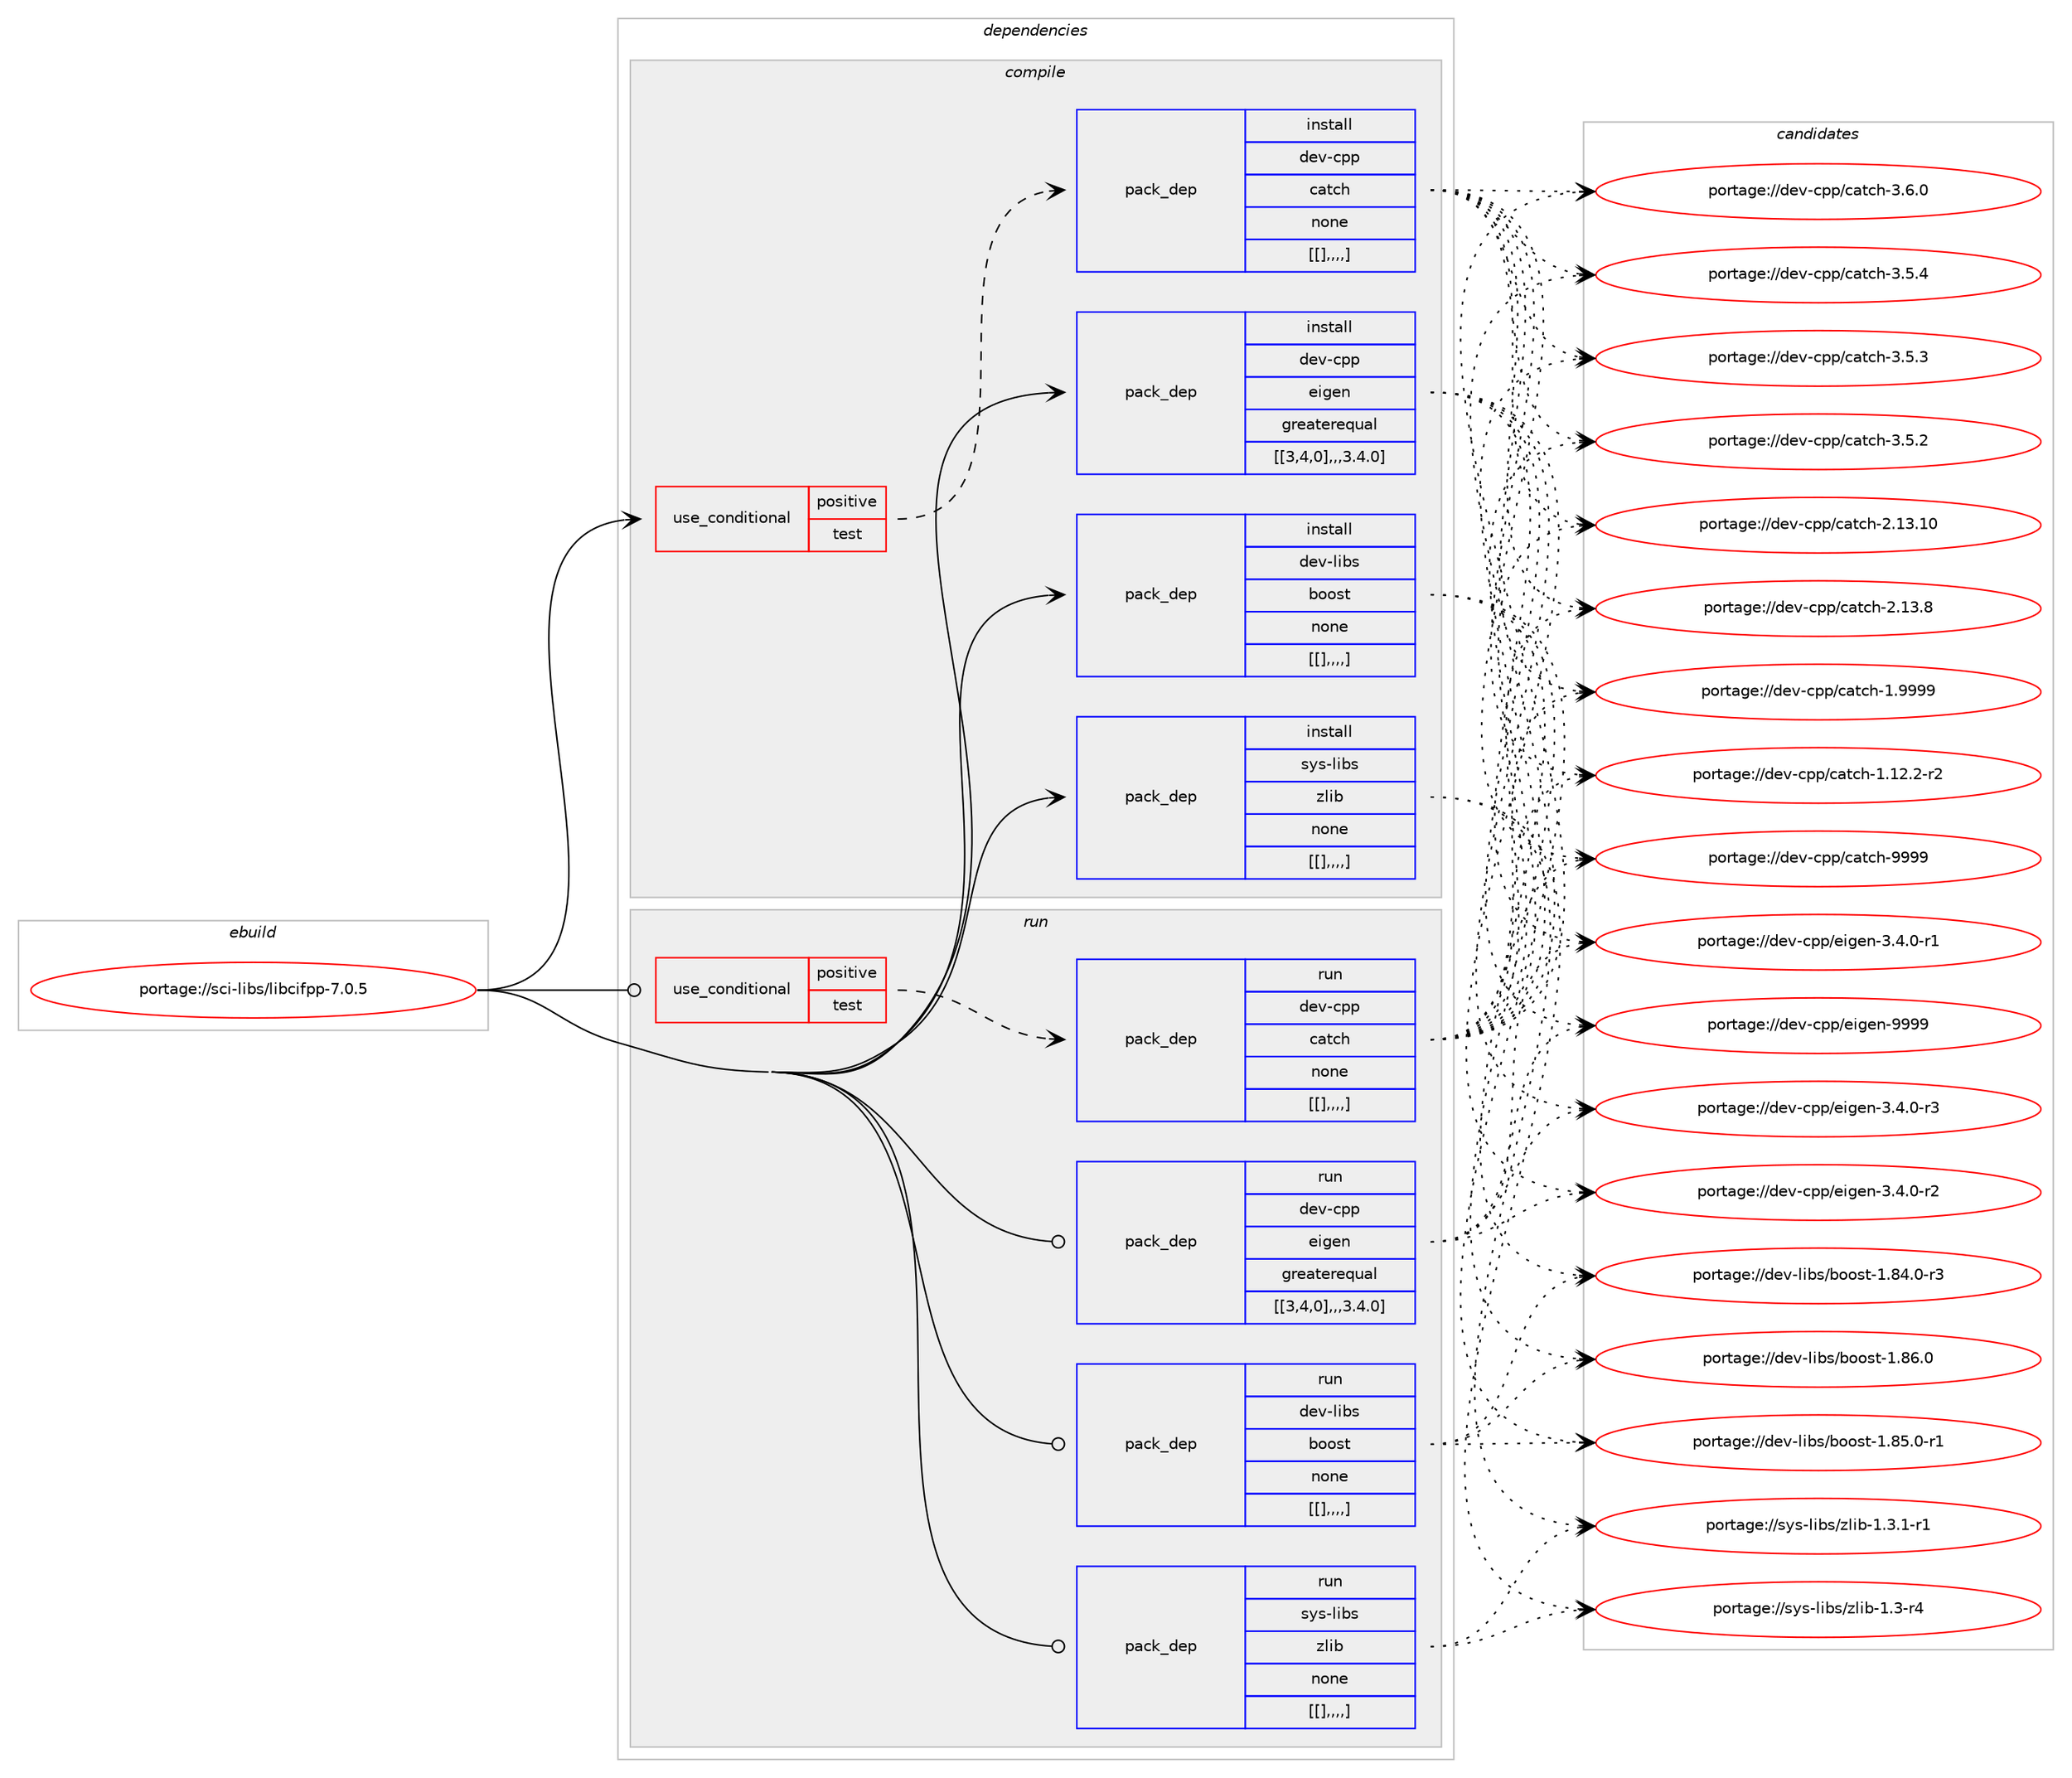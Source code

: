 digraph prolog {

# *************
# Graph options
# *************

newrank=true;
concentrate=true;
compound=true;
graph [rankdir=LR,fontname=Helvetica,fontsize=10,ranksep=1.5];#, ranksep=2.5, nodesep=0.2];
edge  [arrowhead=vee];
node  [fontname=Helvetica,fontsize=10];

# **********
# The ebuild
# **********

subgraph cluster_leftcol {
color=gray;
label=<<i>ebuild</i>>;
id [label="portage://sci-libs/libcifpp-7.0.5", color=red, width=4, href="../sci-libs/libcifpp-7.0.5.svg"];
}

# ****************
# The dependencies
# ****************

subgraph cluster_midcol {
color=gray;
label=<<i>dependencies</i>>;
subgraph cluster_compile {
fillcolor="#eeeeee";
style=filled;
label=<<i>compile</i>>;
subgraph cond110502 {
dependency418945 [label=<<TABLE BORDER="0" CELLBORDER="1" CELLSPACING="0" CELLPADDING="4"><TR><TD ROWSPAN="3" CELLPADDING="10">use_conditional</TD></TR><TR><TD>positive</TD></TR><TR><TD>test</TD></TR></TABLE>>, shape=none, color=red];
subgraph pack305433 {
dependency418946 [label=<<TABLE BORDER="0" CELLBORDER="1" CELLSPACING="0" CELLPADDING="4" WIDTH="220"><TR><TD ROWSPAN="6" CELLPADDING="30">pack_dep</TD></TR><TR><TD WIDTH="110">install</TD></TR><TR><TD>dev-cpp</TD></TR><TR><TD>catch</TD></TR><TR><TD>none</TD></TR><TR><TD>[[],,,,]</TD></TR></TABLE>>, shape=none, color=blue];
}
dependency418945:e -> dependency418946:w [weight=20,style="dashed",arrowhead="vee"];
}
id:e -> dependency418945:w [weight=20,style="solid",arrowhead="vee"];
subgraph pack305434 {
dependency418947 [label=<<TABLE BORDER="0" CELLBORDER="1" CELLSPACING="0" CELLPADDING="4" WIDTH="220"><TR><TD ROWSPAN="6" CELLPADDING="30">pack_dep</TD></TR><TR><TD WIDTH="110">install</TD></TR><TR><TD>dev-cpp</TD></TR><TR><TD>eigen</TD></TR><TR><TD>greaterequal</TD></TR><TR><TD>[[3,4,0],,,3.4.0]</TD></TR></TABLE>>, shape=none, color=blue];
}
id:e -> dependency418947:w [weight=20,style="solid",arrowhead="vee"];
subgraph pack305435 {
dependency418948 [label=<<TABLE BORDER="0" CELLBORDER="1" CELLSPACING="0" CELLPADDING="4" WIDTH="220"><TR><TD ROWSPAN="6" CELLPADDING="30">pack_dep</TD></TR><TR><TD WIDTH="110">install</TD></TR><TR><TD>dev-libs</TD></TR><TR><TD>boost</TD></TR><TR><TD>none</TD></TR><TR><TD>[[],,,,]</TD></TR></TABLE>>, shape=none, color=blue];
}
id:e -> dependency418948:w [weight=20,style="solid",arrowhead="vee"];
subgraph pack305436 {
dependency418949 [label=<<TABLE BORDER="0" CELLBORDER="1" CELLSPACING="0" CELLPADDING="4" WIDTH="220"><TR><TD ROWSPAN="6" CELLPADDING="30">pack_dep</TD></TR><TR><TD WIDTH="110">install</TD></TR><TR><TD>sys-libs</TD></TR><TR><TD>zlib</TD></TR><TR><TD>none</TD></TR><TR><TD>[[],,,,]</TD></TR></TABLE>>, shape=none, color=blue];
}
id:e -> dependency418949:w [weight=20,style="solid",arrowhead="vee"];
}
subgraph cluster_compileandrun {
fillcolor="#eeeeee";
style=filled;
label=<<i>compile and run</i>>;
}
subgraph cluster_run {
fillcolor="#eeeeee";
style=filled;
label=<<i>run</i>>;
subgraph cond110503 {
dependency418950 [label=<<TABLE BORDER="0" CELLBORDER="1" CELLSPACING="0" CELLPADDING="4"><TR><TD ROWSPAN="3" CELLPADDING="10">use_conditional</TD></TR><TR><TD>positive</TD></TR><TR><TD>test</TD></TR></TABLE>>, shape=none, color=red];
subgraph pack305437 {
dependency418951 [label=<<TABLE BORDER="0" CELLBORDER="1" CELLSPACING="0" CELLPADDING="4" WIDTH="220"><TR><TD ROWSPAN="6" CELLPADDING="30">pack_dep</TD></TR><TR><TD WIDTH="110">run</TD></TR><TR><TD>dev-cpp</TD></TR><TR><TD>catch</TD></TR><TR><TD>none</TD></TR><TR><TD>[[],,,,]</TD></TR></TABLE>>, shape=none, color=blue];
}
dependency418950:e -> dependency418951:w [weight=20,style="dashed",arrowhead="vee"];
}
id:e -> dependency418950:w [weight=20,style="solid",arrowhead="odot"];
subgraph pack305438 {
dependency418952 [label=<<TABLE BORDER="0" CELLBORDER="1" CELLSPACING="0" CELLPADDING="4" WIDTH="220"><TR><TD ROWSPAN="6" CELLPADDING="30">pack_dep</TD></TR><TR><TD WIDTH="110">run</TD></TR><TR><TD>dev-cpp</TD></TR><TR><TD>eigen</TD></TR><TR><TD>greaterequal</TD></TR><TR><TD>[[3,4,0],,,3.4.0]</TD></TR></TABLE>>, shape=none, color=blue];
}
id:e -> dependency418952:w [weight=20,style="solid",arrowhead="odot"];
subgraph pack305439 {
dependency418953 [label=<<TABLE BORDER="0" CELLBORDER="1" CELLSPACING="0" CELLPADDING="4" WIDTH="220"><TR><TD ROWSPAN="6" CELLPADDING="30">pack_dep</TD></TR><TR><TD WIDTH="110">run</TD></TR><TR><TD>dev-libs</TD></TR><TR><TD>boost</TD></TR><TR><TD>none</TD></TR><TR><TD>[[],,,,]</TD></TR></TABLE>>, shape=none, color=blue];
}
id:e -> dependency418953:w [weight=20,style="solid",arrowhead="odot"];
subgraph pack305440 {
dependency418954 [label=<<TABLE BORDER="0" CELLBORDER="1" CELLSPACING="0" CELLPADDING="4" WIDTH="220"><TR><TD ROWSPAN="6" CELLPADDING="30">pack_dep</TD></TR><TR><TD WIDTH="110">run</TD></TR><TR><TD>sys-libs</TD></TR><TR><TD>zlib</TD></TR><TR><TD>none</TD></TR><TR><TD>[[],,,,]</TD></TR></TABLE>>, shape=none, color=blue];
}
id:e -> dependency418954:w [weight=20,style="solid",arrowhead="odot"];
}
}

# **************
# The candidates
# **************

subgraph cluster_choices {
rank=same;
color=gray;
label=<<i>candidates</i>>;

subgraph choice305433 {
color=black;
nodesep=1;
choice1001011184599112112479997116991044557575757 [label="portage://dev-cpp/catch-9999", color=red, width=4,href="../dev-cpp/catch-9999.svg"];
choice100101118459911211247999711699104455146544648 [label="portage://dev-cpp/catch-3.6.0", color=red, width=4,href="../dev-cpp/catch-3.6.0.svg"];
choice100101118459911211247999711699104455146534652 [label="portage://dev-cpp/catch-3.5.4", color=red, width=4,href="../dev-cpp/catch-3.5.4.svg"];
choice100101118459911211247999711699104455146534651 [label="portage://dev-cpp/catch-3.5.3", color=red, width=4,href="../dev-cpp/catch-3.5.3.svg"];
choice100101118459911211247999711699104455146534650 [label="portage://dev-cpp/catch-3.5.2", color=red, width=4,href="../dev-cpp/catch-3.5.2.svg"];
choice1001011184599112112479997116991044550464951464948 [label="portage://dev-cpp/catch-2.13.10", color=red, width=4,href="../dev-cpp/catch-2.13.10.svg"];
choice10010111845991121124799971169910445504649514656 [label="portage://dev-cpp/catch-2.13.8", color=red, width=4,href="../dev-cpp/catch-2.13.8.svg"];
choice10010111845991121124799971169910445494657575757 [label="portage://dev-cpp/catch-1.9999", color=red, width=4,href="../dev-cpp/catch-1.9999.svg"];
choice100101118459911211247999711699104454946495046504511450 [label="portage://dev-cpp/catch-1.12.2-r2", color=red, width=4,href="../dev-cpp/catch-1.12.2-r2.svg"];
dependency418946:e -> choice1001011184599112112479997116991044557575757:w [style=dotted,weight="100"];
dependency418946:e -> choice100101118459911211247999711699104455146544648:w [style=dotted,weight="100"];
dependency418946:e -> choice100101118459911211247999711699104455146534652:w [style=dotted,weight="100"];
dependency418946:e -> choice100101118459911211247999711699104455146534651:w [style=dotted,weight="100"];
dependency418946:e -> choice100101118459911211247999711699104455146534650:w [style=dotted,weight="100"];
dependency418946:e -> choice1001011184599112112479997116991044550464951464948:w [style=dotted,weight="100"];
dependency418946:e -> choice10010111845991121124799971169910445504649514656:w [style=dotted,weight="100"];
dependency418946:e -> choice10010111845991121124799971169910445494657575757:w [style=dotted,weight="100"];
dependency418946:e -> choice100101118459911211247999711699104454946495046504511450:w [style=dotted,weight="100"];
}
subgraph choice305434 {
color=black;
nodesep=1;
choice1001011184599112112471011051031011104557575757 [label="portage://dev-cpp/eigen-9999", color=red, width=4,href="../dev-cpp/eigen-9999.svg"];
choice1001011184599112112471011051031011104551465246484511451 [label="portage://dev-cpp/eigen-3.4.0-r3", color=red, width=4,href="../dev-cpp/eigen-3.4.0-r3.svg"];
choice1001011184599112112471011051031011104551465246484511450 [label="portage://dev-cpp/eigen-3.4.0-r2", color=red, width=4,href="../dev-cpp/eigen-3.4.0-r2.svg"];
choice1001011184599112112471011051031011104551465246484511449 [label="portage://dev-cpp/eigen-3.4.0-r1", color=red, width=4,href="../dev-cpp/eigen-3.4.0-r1.svg"];
dependency418947:e -> choice1001011184599112112471011051031011104557575757:w [style=dotted,weight="100"];
dependency418947:e -> choice1001011184599112112471011051031011104551465246484511451:w [style=dotted,weight="100"];
dependency418947:e -> choice1001011184599112112471011051031011104551465246484511450:w [style=dotted,weight="100"];
dependency418947:e -> choice1001011184599112112471011051031011104551465246484511449:w [style=dotted,weight="100"];
}
subgraph choice305435 {
color=black;
nodesep=1;
choice1001011184510810598115479811111111511645494656544648 [label="portage://dev-libs/boost-1.86.0", color=red, width=4,href="../dev-libs/boost-1.86.0.svg"];
choice10010111845108105981154798111111115116454946565346484511449 [label="portage://dev-libs/boost-1.85.0-r1", color=red, width=4,href="../dev-libs/boost-1.85.0-r1.svg"];
choice10010111845108105981154798111111115116454946565246484511451 [label="portage://dev-libs/boost-1.84.0-r3", color=red, width=4,href="../dev-libs/boost-1.84.0-r3.svg"];
dependency418948:e -> choice1001011184510810598115479811111111511645494656544648:w [style=dotted,weight="100"];
dependency418948:e -> choice10010111845108105981154798111111115116454946565346484511449:w [style=dotted,weight="100"];
dependency418948:e -> choice10010111845108105981154798111111115116454946565246484511451:w [style=dotted,weight="100"];
}
subgraph choice305436 {
color=black;
nodesep=1;
choice115121115451081059811547122108105984549465146494511449 [label="portage://sys-libs/zlib-1.3.1-r1", color=red, width=4,href="../sys-libs/zlib-1.3.1-r1.svg"];
choice11512111545108105981154712210810598454946514511452 [label="portage://sys-libs/zlib-1.3-r4", color=red, width=4,href="../sys-libs/zlib-1.3-r4.svg"];
dependency418949:e -> choice115121115451081059811547122108105984549465146494511449:w [style=dotted,weight="100"];
dependency418949:e -> choice11512111545108105981154712210810598454946514511452:w [style=dotted,weight="100"];
}
subgraph choice305437 {
color=black;
nodesep=1;
choice1001011184599112112479997116991044557575757 [label="portage://dev-cpp/catch-9999", color=red, width=4,href="../dev-cpp/catch-9999.svg"];
choice100101118459911211247999711699104455146544648 [label="portage://dev-cpp/catch-3.6.0", color=red, width=4,href="../dev-cpp/catch-3.6.0.svg"];
choice100101118459911211247999711699104455146534652 [label="portage://dev-cpp/catch-3.5.4", color=red, width=4,href="../dev-cpp/catch-3.5.4.svg"];
choice100101118459911211247999711699104455146534651 [label="portage://dev-cpp/catch-3.5.3", color=red, width=4,href="../dev-cpp/catch-3.5.3.svg"];
choice100101118459911211247999711699104455146534650 [label="portage://dev-cpp/catch-3.5.2", color=red, width=4,href="../dev-cpp/catch-3.5.2.svg"];
choice1001011184599112112479997116991044550464951464948 [label="portage://dev-cpp/catch-2.13.10", color=red, width=4,href="../dev-cpp/catch-2.13.10.svg"];
choice10010111845991121124799971169910445504649514656 [label="portage://dev-cpp/catch-2.13.8", color=red, width=4,href="../dev-cpp/catch-2.13.8.svg"];
choice10010111845991121124799971169910445494657575757 [label="portage://dev-cpp/catch-1.9999", color=red, width=4,href="../dev-cpp/catch-1.9999.svg"];
choice100101118459911211247999711699104454946495046504511450 [label="portage://dev-cpp/catch-1.12.2-r2", color=red, width=4,href="../dev-cpp/catch-1.12.2-r2.svg"];
dependency418951:e -> choice1001011184599112112479997116991044557575757:w [style=dotted,weight="100"];
dependency418951:e -> choice100101118459911211247999711699104455146544648:w [style=dotted,weight="100"];
dependency418951:e -> choice100101118459911211247999711699104455146534652:w [style=dotted,weight="100"];
dependency418951:e -> choice100101118459911211247999711699104455146534651:w [style=dotted,weight="100"];
dependency418951:e -> choice100101118459911211247999711699104455146534650:w [style=dotted,weight="100"];
dependency418951:e -> choice1001011184599112112479997116991044550464951464948:w [style=dotted,weight="100"];
dependency418951:e -> choice10010111845991121124799971169910445504649514656:w [style=dotted,weight="100"];
dependency418951:e -> choice10010111845991121124799971169910445494657575757:w [style=dotted,weight="100"];
dependency418951:e -> choice100101118459911211247999711699104454946495046504511450:w [style=dotted,weight="100"];
}
subgraph choice305438 {
color=black;
nodesep=1;
choice1001011184599112112471011051031011104557575757 [label="portage://dev-cpp/eigen-9999", color=red, width=4,href="../dev-cpp/eigen-9999.svg"];
choice1001011184599112112471011051031011104551465246484511451 [label="portage://dev-cpp/eigen-3.4.0-r3", color=red, width=4,href="../dev-cpp/eigen-3.4.0-r3.svg"];
choice1001011184599112112471011051031011104551465246484511450 [label="portage://dev-cpp/eigen-3.4.0-r2", color=red, width=4,href="../dev-cpp/eigen-3.4.0-r2.svg"];
choice1001011184599112112471011051031011104551465246484511449 [label="portage://dev-cpp/eigen-3.4.0-r1", color=red, width=4,href="../dev-cpp/eigen-3.4.0-r1.svg"];
dependency418952:e -> choice1001011184599112112471011051031011104557575757:w [style=dotted,weight="100"];
dependency418952:e -> choice1001011184599112112471011051031011104551465246484511451:w [style=dotted,weight="100"];
dependency418952:e -> choice1001011184599112112471011051031011104551465246484511450:w [style=dotted,weight="100"];
dependency418952:e -> choice1001011184599112112471011051031011104551465246484511449:w [style=dotted,weight="100"];
}
subgraph choice305439 {
color=black;
nodesep=1;
choice1001011184510810598115479811111111511645494656544648 [label="portage://dev-libs/boost-1.86.0", color=red, width=4,href="../dev-libs/boost-1.86.0.svg"];
choice10010111845108105981154798111111115116454946565346484511449 [label="portage://dev-libs/boost-1.85.0-r1", color=red, width=4,href="../dev-libs/boost-1.85.0-r1.svg"];
choice10010111845108105981154798111111115116454946565246484511451 [label="portage://dev-libs/boost-1.84.0-r3", color=red, width=4,href="../dev-libs/boost-1.84.0-r3.svg"];
dependency418953:e -> choice1001011184510810598115479811111111511645494656544648:w [style=dotted,weight="100"];
dependency418953:e -> choice10010111845108105981154798111111115116454946565346484511449:w [style=dotted,weight="100"];
dependency418953:e -> choice10010111845108105981154798111111115116454946565246484511451:w [style=dotted,weight="100"];
}
subgraph choice305440 {
color=black;
nodesep=1;
choice115121115451081059811547122108105984549465146494511449 [label="portage://sys-libs/zlib-1.3.1-r1", color=red, width=4,href="../sys-libs/zlib-1.3.1-r1.svg"];
choice11512111545108105981154712210810598454946514511452 [label="portage://sys-libs/zlib-1.3-r4", color=red, width=4,href="../sys-libs/zlib-1.3-r4.svg"];
dependency418954:e -> choice115121115451081059811547122108105984549465146494511449:w [style=dotted,weight="100"];
dependency418954:e -> choice11512111545108105981154712210810598454946514511452:w [style=dotted,weight="100"];
}
}

}
